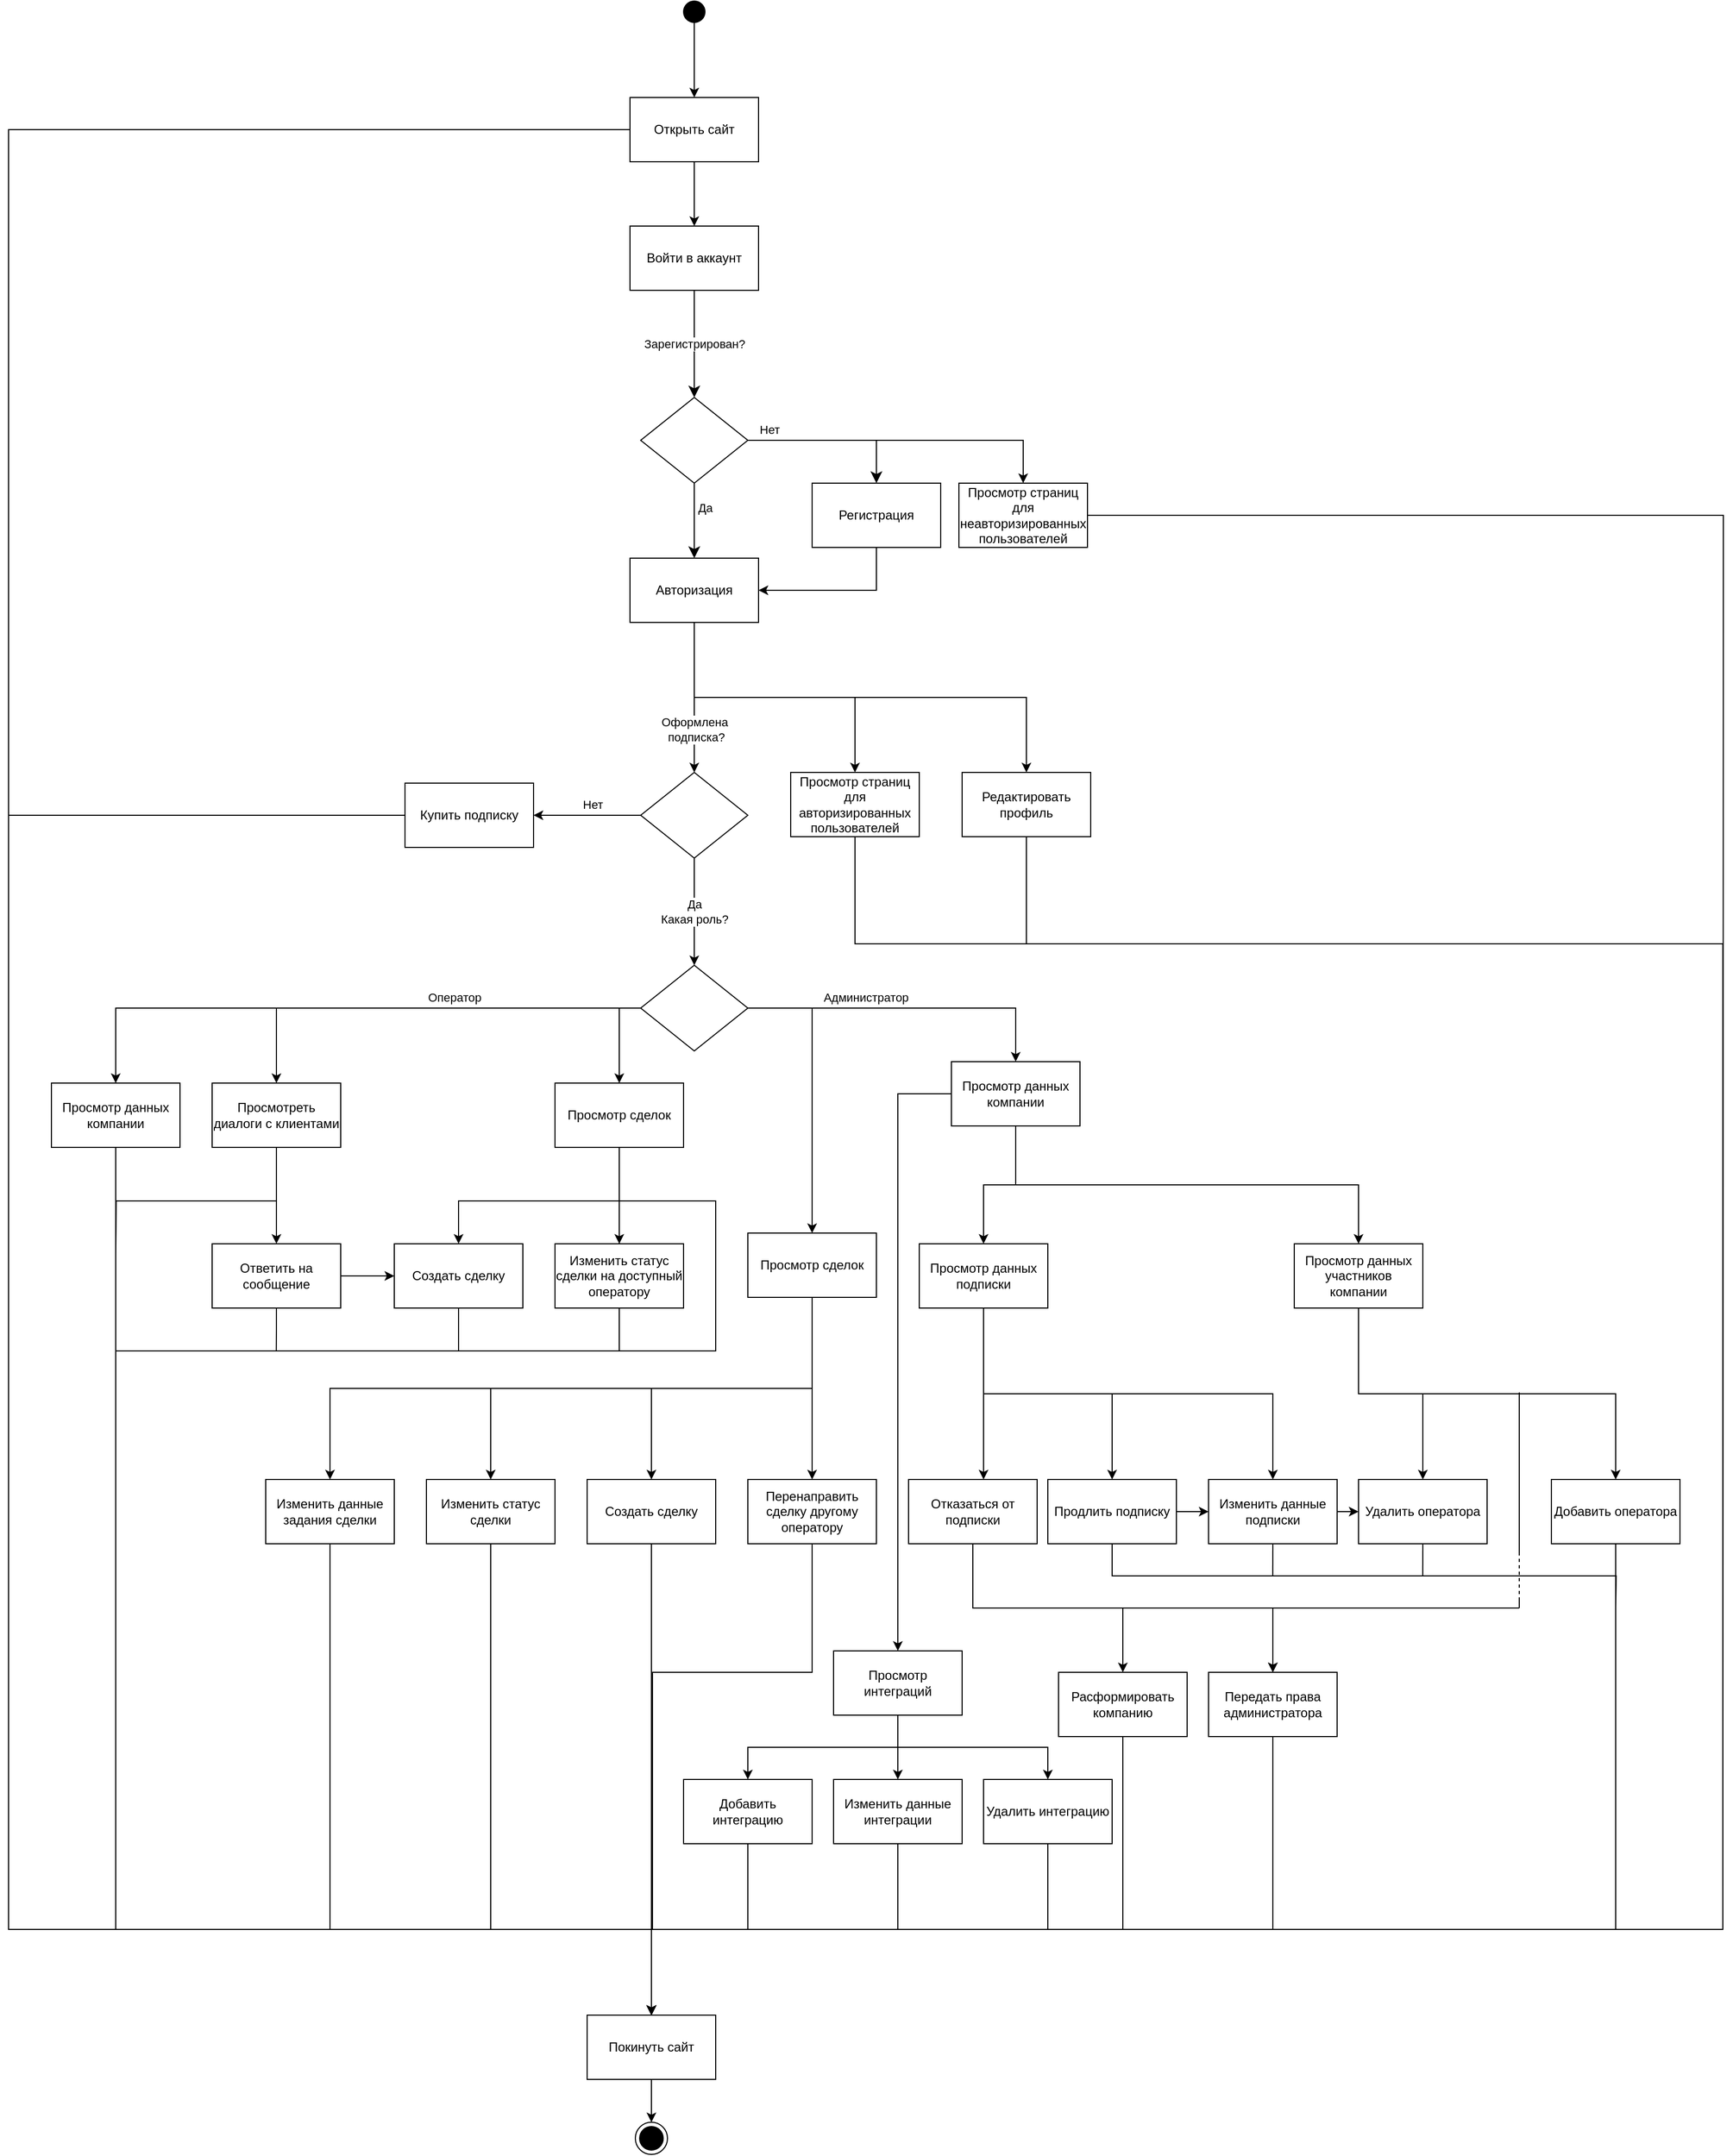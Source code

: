 <mxfile version="26.0.16">
  <diagram id="C5RBs43oDa-KdzZeNtuy" name="Page-1">
    <mxGraphModel dx="2049" dy="696" grid="1" gridSize="10" guides="1" tooltips="1" connect="1" arrows="1" fold="1" page="1" pageScale="1" pageWidth="827" pageHeight="1169" background="#ffffff" math="0" shadow="0">
      <root>
        <mxCell id="WIyWlLk6GJQsqaUBKTNV-0" />
        <mxCell id="WIyWlLk6GJQsqaUBKTNV-1" parent="WIyWlLk6GJQsqaUBKTNV-0" />
        <mxCell id="WIyWlLk6GJQsqaUBKTNV-2" value="" style="rounded=0;html=1;jettySize=auto;orthogonalLoop=1;fontSize=11;endArrow=classic;endFill=1;endSize=8;strokeWidth=1;shadow=0;labelBackgroundColor=none;edgeStyle=orthogonalEdgeStyle;" parent="WIyWlLk6GJQsqaUBKTNV-1" source="Niy4w-8LX7KaWbvNgzIB-4" target="WIyWlLk6GJQsqaUBKTNV-6" edge="1">
          <mxGeometry relative="1" as="geometry">
            <mxPoint x="290" y="320" as="sourcePoint" />
          </mxGeometry>
        </mxCell>
        <mxCell id="Niy4w-8LX7KaWbvNgzIB-6" value="Зарегистрирован?" style="edgeLabel;html=1;align=center;verticalAlign=middle;resizable=0;points=[];" parent="WIyWlLk6GJQsqaUBKTNV-2" vertex="1" connectable="0">
          <mxGeometry x="-0.28" y="3" relative="1" as="geometry">
            <mxPoint x="-3" y="14" as="offset" />
          </mxGeometry>
        </mxCell>
        <mxCell id="WIyWlLk6GJQsqaUBKTNV-4" value="Да" style="rounded=0;html=1;jettySize=auto;orthogonalLoop=1;fontSize=11;endArrow=classic;endFill=1;endSize=8;strokeWidth=1;shadow=0;labelBackgroundColor=none;edgeStyle=orthogonalEdgeStyle;" parent="WIyWlLk6GJQsqaUBKTNV-1" source="WIyWlLk6GJQsqaUBKTNV-6" target="Niy4w-8LX7KaWbvNgzIB-9" edge="1">
          <mxGeometry x="-0.337" y="10" relative="1" as="geometry">
            <mxPoint as="offset" />
            <mxPoint x="290" y="540" as="targetPoint" />
          </mxGeometry>
        </mxCell>
        <mxCell id="WIyWlLk6GJQsqaUBKTNV-5" value="Нет" style="edgeStyle=orthogonalEdgeStyle;rounded=0;html=1;jettySize=auto;orthogonalLoop=1;fontSize=11;endArrow=classic;endFill=1;endSize=8;strokeWidth=1;shadow=0;labelBackgroundColor=none;" parent="WIyWlLk6GJQsqaUBKTNV-1" source="WIyWlLk6GJQsqaUBKTNV-6" target="Niy4w-8LX7KaWbvNgzIB-8" edge="1">
          <mxGeometry x="-0.75" y="10" relative="1" as="geometry">
            <mxPoint as="offset" />
            <mxPoint x="420" y="410" as="targetPoint" />
            <Array as="points">
              <mxPoint x="460" y="410" />
            </Array>
          </mxGeometry>
        </mxCell>
        <mxCell id="fE3ZmgLz-F8zHtNALtTM-16" style="edgeStyle=orthogonalEdgeStyle;rounded=0;orthogonalLoop=1;jettySize=auto;html=1;exitX=1;exitY=0.5;exitDx=0;exitDy=0;entryX=0.5;entryY=0;entryDx=0;entryDy=0;" edge="1" parent="WIyWlLk6GJQsqaUBKTNV-1" source="WIyWlLk6GJQsqaUBKTNV-6" target="fE3ZmgLz-F8zHtNALtTM-15">
          <mxGeometry relative="1" as="geometry" />
        </mxCell>
        <mxCell id="WIyWlLk6GJQsqaUBKTNV-6" value="" style="rhombus;whiteSpace=wrap;html=1;shadow=0;fontFamily=Helvetica;fontSize=12;align=center;strokeWidth=1;spacing=6;spacingTop=-4;" parent="WIyWlLk6GJQsqaUBKTNV-1" vertex="1">
          <mxGeometry x="240" y="370" width="100" height="80" as="geometry" />
        </mxCell>
        <mxCell id="fE3ZmgLz-F8zHtNALtTM-135" style="edgeStyle=orthogonalEdgeStyle;rounded=0;orthogonalLoop=1;jettySize=auto;html=1;exitX=0;exitY=0.5;exitDx=0;exitDy=0;entryX=0.5;entryY=0;entryDx=0;entryDy=0;" edge="1" parent="WIyWlLk6GJQsqaUBKTNV-1" source="Niy4w-8LX7KaWbvNgzIB-1" target="fE3ZmgLz-F8zHtNALtTM-123">
          <mxGeometry relative="1" as="geometry">
            <Array as="points">
              <mxPoint x="-350" y="120" />
              <mxPoint x="-350" y="1800" />
              <mxPoint x="250" y="1800" />
            </Array>
          </mxGeometry>
        </mxCell>
        <mxCell id="Niy4w-8LX7KaWbvNgzIB-1" value="Открыть сайт" style="rounded=0;whiteSpace=wrap;html=1;" parent="WIyWlLk6GJQsqaUBKTNV-1" vertex="1">
          <mxGeometry x="230" y="90" width="120" height="60" as="geometry" />
        </mxCell>
        <mxCell id="Niy4w-8LX7KaWbvNgzIB-2" value="" style="ellipse;shape=doubleEllipse;whiteSpace=wrap;html=1;aspect=fixed;fillColor=#000000;" parent="WIyWlLk6GJQsqaUBKTNV-1" vertex="1">
          <mxGeometry x="280" width="20" height="20" as="geometry" />
        </mxCell>
        <mxCell id="Niy4w-8LX7KaWbvNgzIB-3" value="" style="endArrow=classic;html=1;rounded=0;" parent="WIyWlLk6GJQsqaUBKTNV-1" source="Niy4w-8LX7KaWbvNgzIB-2" target="Niy4w-8LX7KaWbvNgzIB-1" edge="1">
          <mxGeometry width="50" height="50" relative="1" as="geometry">
            <mxPoint x="620" y="260" as="sourcePoint" />
            <mxPoint x="670" y="210" as="targetPoint" />
          </mxGeometry>
        </mxCell>
        <mxCell id="Niy4w-8LX7KaWbvNgzIB-4" value="Войти в аккаунт" style="rounded=0;whiteSpace=wrap;html=1;" parent="WIyWlLk6GJQsqaUBKTNV-1" vertex="1">
          <mxGeometry x="230" y="210" width="120" height="60" as="geometry" />
        </mxCell>
        <mxCell id="Niy4w-8LX7KaWbvNgzIB-5" value="" style="endArrow=classic;html=1;rounded=0;" parent="WIyWlLk6GJQsqaUBKTNV-1" source="Niy4w-8LX7KaWbvNgzIB-1" target="Niy4w-8LX7KaWbvNgzIB-4" edge="1">
          <mxGeometry width="50" height="50" relative="1" as="geometry">
            <mxPoint x="410" y="160" as="sourcePoint" />
            <mxPoint x="410" y="230" as="targetPoint" />
          </mxGeometry>
        </mxCell>
        <mxCell id="fE3ZmgLz-F8zHtNALtTM-17" style="edgeStyle=orthogonalEdgeStyle;rounded=0;orthogonalLoop=1;jettySize=auto;html=1;exitX=0.5;exitY=1;exitDx=0;exitDy=0;entryX=1;entryY=0.5;entryDx=0;entryDy=0;" edge="1" parent="WIyWlLk6GJQsqaUBKTNV-1" source="Niy4w-8LX7KaWbvNgzIB-8" target="Niy4w-8LX7KaWbvNgzIB-9">
          <mxGeometry relative="1" as="geometry" />
        </mxCell>
        <mxCell id="Niy4w-8LX7KaWbvNgzIB-8" value="Регистрация" style="rounded=0;whiteSpace=wrap;html=1;" parent="WIyWlLk6GJQsqaUBKTNV-1" vertex="1">
          <mxGeometry x="400" y="450" width="120" height="60" as="geometry" />
        </mxCell>
        <mxCell id="fE3ZmgLz-F8zHtNALtTM-11" style="edgeStyle=orthogonalEdgeStyle;rounded=0;orthogonalLoop=1;jettySize=auto;html=1;exitX=0.5;exitY=1;exitDx=0;exitDy=0;entryX=0.5;entryY=0;entryDx=0;entryDy=0;" edge="1" parent="WIyWlLk6GJQsqaUBKTNV-1" source="Niy4w-8LX7KaWbvNgzIB-9" target="fE3ZmgLz-F8zHtNALtTM-10">
          <mxGeometry relative="1" as="geometry" />
        </mxCell>
        <mxCell id="fE3ZmgLz-F8zHtNALtTM-12" style="edgeStyle=orthogonalEdgeStyle;rounded=0;orthogonalLoop=1;jettySize=auto;html=1;exitX=0.5;exitY=1;exitDx=0;exitDy=0;entryX=0.5;entryY=0;entryDx=0;entryDy=0;" edge="1" parent="WIyWlLk6GJQsqaUBKTNV-1" source="Niy4w-8LX7KaWbvNgzIB-9" target="Niy4w-8LX7KaWbvNgzIB-13">
          <mxGeometry relative="1" as="geometry" />
        </mxCell>
        <mxCell id="Niy4w-8LX7KaWbvNgzIB-9" value="Авторизация" style="rounded=0;whiteSpace=wrap;html=1;" parent="WIyWlLk6GJQsqaUBKTNV-1" vertex="1">
          <mxGeometry x="230" y="520" width="120" height="60" as="geometry" />
        </mxCell>
        <mxCell id="fE3ZmgLz-F8zHtNALtTM-141" style="edgeStyle=orthogonalEdgeStyle;rounded=0;orthogonalLoop=1;jettySize=auto;html=1;exitX=0.5;exitY=1;exitDx=0;exitDy=0;" edge="1" parent="WIyWlLk6GJQsqaUBKTNV-1" source="Niy4w-8LX7KaWbvNgzIB-13">
          <mxGeometry relative="1" as="geometry">
            <mxPoint x="250" y="1926.123" as="targetPoint" />
            <Array as="points">
              <mxPoint x="600" y="880" />
              <mxPoint x="1250" y="880" />
              <mxPoint x="1250" y="1800" />
              <mxPoint x="250" y="1800" />
            </Array>
          </mxGeometry>
        </mxCell>
        <mxCell id="Niy4w-8LX7KaWbvNgzIB-13" value="Редактировать профиль" style="rounded=0;whiteSpace=wrap;html=1;" parent="WIyWlLk6GJQsqaUBKTNV-1" vertex="1">
          <mxGeometry x="540" y="720" width="120" height="60" as="geometry" />
        </mxCell>
        <mxCell id="fE3ZmgLz-F8zHtNALtTM-4" value="Нет" style="edgeStyle=orthogonalEdgeStyle;rounded=0;orthogonalLoop=1;jettySize=auto;html=1;exitX=0;exitY=0.5;exitDx=0;exitDy=0;entryX=1;entryY=0.5;entryDx=0;entryDy=0;" edge="1" parent="WIyWlLk6GJQsqaUBKTNV-1" source="Niy4w-8LX7KaWbvNgzIB-16" target="Niy4w-8LX7KaWbvNgzIB-22">
          <mxGeometry x="-0.091" y="-10" relative="1" as="geometry">
            <mxPoint as="offset" />
          </mxGeometry>
        </mxCell>
        <mxCell id="fE3ZmgLz-F8zHtNALtTM-8" value="Оформлена&lt;div&gt;&amp;nbsp;подписка?&lt;/div&gt;" style="edgeStyle=orthogonalEdgeStyle;rounded=0;orthogonalLoop=1;jettySize=auto;html=1;exitX=0.5;exitY=0;exitDx=0;exitDy=0;endArrow=none;startFill=1;startArrow=classic;" edge="1" parent="WIyWlLk6GJQsqaUBKTNV-1" source="Niy4w-8LX7KaWbvNgzIB-16">
          <mxGeometry x="0.006" relative="1" as="geometry">
            <mxPoint x="290" y="640" as="targetPoint" />
            <mxPoint as="offset" />
          </mxGeometry>
        </mxCell>
        <mxCell id="Niy4w-8LX7KaWbvNgzIB-16" value="" style="rhombus;whiteSpace=wrap;html=1;shadow=0;fontFamily=Helvetica;fontSize=12;align=center;strokeWidth=1;spacing=6;spacingTop=-4;" parent="WIyWlLk6GJQsqaUBKTNV-1" vertex="1">
          <mxGeometry x="240" y="720" width="100" height="80" as="geometry" />
        </mxCell>
        <mxCell id="fE3ZmgLz-F8zHtNALtTM-134" style="edgeStyle=orthogonalEdgeStyle;rounded=0;orthogonalLoop=1;jettySize=auto;html=1;exitX=0;exitY=0.5;exitDx=0;exitDy=0;entryX=0.5;entryY=0;entryDx=0;entryDy=0;" edge="1" parent="WIyWlLk6GJQsqaUBKTNV-1" source="Niy4w-8LX7KaWbvNgzIB-22" target="fE3ZmgLz-F8zHtNALtTM-123">
          <mxGeometry relative="1" as="geometry">
            <Array as="points">
              <mxPoint x="-350" y="760" />
              <mxPoint x="-350" y="1800" />
              <mxPoint x="250" y="1800" />
            </Array>
          </mxGeometry>
        </mxCell>
        <mxCell id="Niy4w-8LX7KaWbvNgzIB-22" value="Купить подписку" style="rounded=0;whiteSpace=wrap;html=1;" parent="WIyWlLk6GJQsqaUBKTNV-1" vertex="1">
          <mxGeometry x="20" y="730" width="120" height="60" as="geometry" />
        </mxCell>
        <mxCell id="fE3ZmgLz-F8zHtNALtTM-40" style="edgeStyle=orthogonalEdgeStyle;rounded=0;orthogonalLoop=1;jettySize=auto;html=1;exitX=0;exitY=0.5;exitDx=0;exitDy=0;" edge="1" parent="WIyWlLk6GJQsqaUBKTNV-1" source="Niy4w-8LX7KaWbvNgzIB-31" target="fE3ZmgLz-F8zHtNALtTM-39">
          <mxGeometry relative="1" as="geometry" />
        </mxCell>
        <mxCell id="fE3ZmgLz-F8zHtNALtTM-41" value="Оператор" style="edgeStyle=orthogonalEdgeStyle;rounded=0;orthogonalLoop=1;jettySize=auto;html=1;exitX=0;exitY=0.5;exitDx=0;exitDy=0;entryX=0.5;entryY=0;entryDx=0;entryDy=0;" edge="1" parent="WIyWlLk6GJQsqaUBKTNV-1" source="Niy4w-8LX7KaWbvNgzIB-31" target="fE3ZmgLz-F8zHtNALtTM-2">
          <mxGeometry x="-0.152" y="-10" relative="1" as="geometry">
            <mxPoint as="offset" />
          </mxGeometry>
        </mxCell>
        <mxCell id="fE3ZmgLz-F8zHtNALtTM-52" style="edgeStyle=orthogonalEdgeStyle;rounded=0;orthogonalLoop=1;jettySize=auto;html=1;entryX=0.5;entryY=0;entryDx=0;entryDy=0;" edge="1" parent="WIyWlLk6GJQsqaUBKTNV-1" source="Niy4w-8LX7KaWbvNgzIB-31" target="fE3ZmgLz-F8zHtNALtTM-51">
          <mxGeometry relative="1" as="geometry" />
        </mxCell>
        <mxCell id="fE3ZmgLz-F8zHtNALtTM-67" value="Администратор" style="edgeStyle=orthogonalEdgeStyle;rounded=0;orthogonalLoop=1;jettySize=auto;html=1;exitX=1;exitY=0.5;exitDx=0;exitDy=0;entryX=0.5;entryY=0;entryDx=0;entryDy=0;" edge="1" parent="WIyWlLk6GJQsqaUBKTNV-1" source="Niy4w-8LX7KaWbvNgzIB-31" target="fE3ZmgLz-F8zHtNALtTM-65">
          <mxGeometry x="-0.267" y="10" relative="1" as="geometry">
            <mxPoint as="offset" />
          </mxGeometry>
        </mxCell>
        <mxCell id="fE3ZmgLz-F8zHtNALtTM-110" style="edgeStyle=orthogonalEdgeStyle;rounded=0;orthogonalLoop=1;jettySize=auto;html=1;exitX=1;exitY=0.5;exitDx=0;exitDy=0;entryX=0.5;entryY=0;entryDx=0;entryDy=0;" edge="1" parent="WIyWlLk6GJQsqaUBKTNV-1" source="Niy4w-8LX7KaWbvNgzIB-31" target="fE3ZmgLz-F8zHtNALtTM-53">
          <mxGeometry relative="1" as="geometry" />
        </mxCell>
        <mxCell id="Niy4w-8LX7KaWbvNgzIB-31" value="" style="rhombus;whiteSpace=wrap;html=1;shadow=0;fontFamily=Helvetica;fontSize=12;align=center;strokeWidth=1;spacing=6;spacingTop=-4;" parent="WIyWlLk6GJQsqaUBKTNV-1" vertex="1">
          <mxGeometry x="240" y="900" width="100" height="80" as="geometry" />
        </mxCell>
        <mxCell id="Niy4w-8LX7KaWbvNgzIB-32" value="" style="endArrow=classic;html=1;rounded=0;" parent="WIyWlLk6GJQsqaUBKTNV-1" source="Niy4w-8LX7KaWbvNgzIB-16" target="Niy4w-8LX7KaWbvNgzIB-31" edge="1">
          <mxGeometry width="50" height="50" relative="1" as="geometry">
            <mxPoint x="420" y="710" as="sourcePoint" />
            <mxPoint x="470" y="660" as="targetPoint" />
          </mxGeometry>
        </mxCell>
        <mxCell id="Niy4w-8LX7KaWbvNgzIB-33" value="Да&lt;br&gt;Какая роль?" style="edgeLabel;html=1;align=center;verticalAlign=middle;resizable=0;points=[];" parent="Niy4w-8LX7KaWbvNgzIB-32" vertex="1" connectable="0">
          <mxGeometry x="-0.066" y="3" relative="1" as="geometry">
            <mxPoint x="-3" y="3" as="offset" />
          </mxGeometry>
        </mxCell>
        <mxCell id="fE3ZmgLz-F8zHtNALtTM-1" value="" style="ellipse;html=1;shape=endState;fillColor=#000000;strokeColor=#000000;" vertex="1" parent="WIyWlLk6GJQsqaUBKTNV-1">
          <mxGeometry x="235" y="1980" width="30" height="30" as="geometry" />
        </mxCell>
        <mxCell id="fE3ZmgLz-F8zHtNALtTM-18" style="edgeStyle=orthogonalEdgeStyle;rounded=0;orthogonalLoop=1;jettySize=auto;html=1;exitX=0.5;exitY=1;exitDx=0;exitDy=0;" edge="1" parent="WIyWlLk6GJQsqaUBKTNV-1" source="fE3ZmgLz-F8zHtNALtTM-2" target="fE3ZmgLz-F8zHtNALtTM-19">
          <mxGeometry relative="1" as="geometry">
            <mxPoint x="109.667" y="1130" as="targetPoint" />
          </mxGeometry>
        </mxCell>
        <mxCell id="fE3ZmgLz-F8zHtNALtTM-163" style="edgeStyle=orthogonalEdgeStyle;rounded=0;orthogonalLoop=1;jettySize=auto;html=1;exitX=0.5;exitY=1;exitDx=0;exitDy=0;endArrow=none;startFill=0;" edge="1" parent="WIyWlLk6GJQsqaUBKTNV-1" source="fE3ZmgLz-F8zHtNALtTM-2">
          <mxGeometry relative="1" as="geometry">
            <mxPoint x="-250" y="1170" as="targetPoint" />
          </mxGeometry>
        </mxCell>
        <mxCell id="fE3ZmgLz-F8zHtNALtTM-2" value="Просмотреть диалоги с клиентами" style="rounded=0;whiteSpace=wrap;html=1;" vertex="1" parent="WIyWlLk6GJQsqaUBKTNV-1">
          <mxGeometry x="-160" y="1010" width="120" height="60" as="geometry" />
        </mxCell>
        <mxCell id="fE3ZmgLz-F8zHtNALtTM-142" style="edgeStyle=orthogonalEdgeStyle;rounded=0;orthogonalLoop=1;jettySize=auto;html=1;exitX=0.5;exitY=1;exitDx=0;exitDy=0;" edge="1" parent="WIyWlLk6GJQsqaUBKTNV-1" source="fE3ZmgLz-F8zHtNALtTM-10">
          <mxGeometry relative="1" as="geometry">
            <mxPoint x="250" y="1932.653" as="targetPoint" />
            <Array as="points">
              <mxPoint x="440" y="880" />
              <mxPoint x="1250" y="880" />
              <mxPoint x="1250" y="1800" />
              <mxPoint x="250" y="1800" />
            </Array>
          </mxGeometry>
        </mxCell>
        <mxCell id="fE3ZmgLz-F8zHtNALtTM-10" value="Просмотр страниц для авторизированных пользователей" style="rounded=0;whiteSpace=wrap;html=1;" vertex="1" parent="WIyWlLk6GJQsqaUBKTNV-1">
          <mxGeometry x="380" y="720" width="120" height="60" as="geometry" />
        </mxCell>
        <mxCell id="fE3ZmgLz-F8zHtNALtTM-144" style="edgeStyle=orthogonalEdgeStyle;rounded=0;orthogonalLoop=1;jettySize=auto;html=1;exitX=1;exitY=0.5;exitDx=0;exitDy=0;endArrow=none;startFill=0;" edge="1" parent="WIyWlLk6GJQsqaUBKTNV-1" source="fE3ZmgLz-F8zHtNALtTM-15">
          <mxGeometry relative="1" as="geometry">
            <mxPoint x="1250" y="1800" as="targetPoint" />
          </mxGeometry>
        </mxCell>
        <mxCell id="fE3ZmgLz-F8zHtNALtTM-15" value="Просмотр страниц для неавторизированных пользователей" style="rounded=0;whiteSpace=wrap;html=1;" vertex="1" parent="WIyWlLk6GJQsqaUBKTNV-1">
          <mxGeometry x="537" y="450" width="120" height="60" as="geometry" />
        </mxCell>
        <mxCell id="fE3ZmgLz-F8zHtNALtTM-46" style="edgeStyle=orthogonalEdgeStyle;rounded=0;orthogonalLoop=1;jettySize=auto;html=1;exitX=1;exitY=0.5;exitDx=0;exitDy=0;entryX=0;entryY=0.5;entryDx=0;entryDy=0;" edge="1" parent="WIyWlLk6GJQsqaUBKTNV-1" source="fE3ZmgLz-F8zHtNALtTM-19" target="fE3ZmgLz-F8zHtNALtTM-44">
          <mxGeometry relative="1" as="geometry" />
        </mxCell>
        <mxCell id="fE3ZmgLz-F8zHtNALtTM-161" style="edgeStyle=orthogonalEdgeStyle;rounded=0;orthogonalLoop=1;jettySize=auto;html=1;exitX=0.5;exitY=1;exitDx=0;exitDy=0;endArrow=none;startFill=0;" edge="1" parent="WIyWlLk6GJQsqaUBKTNV-1" source="fE3ZmgLz-F8zHtNALtTM-19">
          <mxGeometry relative="1" as="geometry">
            <mxPoint x="-100.118" y="1260.0" as="targetPoint" />
          </mxGeometry>
        </mxCell>
        <mxCell id="fE3ZmgLz-F8zHtNALtTM-19" value="Ответить на сообщение" style="rounded=0;whiteSpace=wrap;html=1;" vertex="1" parent="WIyWlLk6GJQsqaUBKTNV-1">
          <mxGeometry x="-160" y="1160" width="120" height="60" as="geometry" />
        </mxCell>
        <mxCell id="fE3ZmgLz-F8zHtNALtTM-47" style="edgeStyle=orthogonalEdgeStyle;rounded=0;orthogonalLoop=1;jettySize=auto;html=1;exitX=0.5;exitY=1;exitDx=0;exitDy=0;entryX=0.5;entryY=0;entryDx=0;entryDy=0;" edge="1" parent="WIyWlLk6GJQsqaUBKTNV-1" source="fE3ZmgLz-F8zHtNALtTM-39" target="fE3ZmgLz-F8zHtNALtTM-44">
          <mxGeometry relative="1" as="geometry">
            <Array as="points">
              <mxPoint x="220" y="1120" />
              <mxPoint x="70" y="1120" />
            </Array>
          </mxGeometry>
        </mxCell>
        <mxCell id="fE3ZmgLz-F8zHtNALtTM-48" style="edgeStyle=orthogonalEdgeStyle;rounded=0;orthogonalLoop=1;jettySize=auto;html=1;exitX=0.5;exitY=1;exitDx=0;exitDy=0;entryX=0.5;entryY=0;entryDx=0;entryDy=0;" edge="1" parent="WIyWlLk6GJQsqaUBKTNV-1" source="fE3ZmgLz-F8zHtNALtTM-39" target="fE3ZmgLz-F8zHtNALtTM-45">
          <mxGeometry relative="1" as="geometry">
            <mxPoint x="300" y="1160" as="targetPoint" />
          </mxGeometry>
        </mxCell>
        <mxCell id="fE3ZmgLz-F8zHtNALtTM-137" style="edgeStyle=orthogonalEdgeStyle;rounded=0;orthogonalLoop=1;jettySize=auto;html=1;exitX=0.5;exitY=1;exitDx=0;exitDy=0;endArrow=none;startFill=0;" edge="1" parent="WIyWlLk6GJQsqaUBKTNV-1" source="fE3ZmgLz-F8zHtNALtTM-39">
          <mxGeometry relative="1" as="geometry">
            <mxPoint x="-250" y="1160" as="targetPoint" />
            <Array as="points">
              <mxPoint x="220" y="1260" />
              <mxPoint x="-250" y="1260" />
            </Array>
          </mxGeometry>
        </mxCell>
        <mxCell id="fE3ZmgLz-F8zHtNALtTM-162" style="edgeStyle=orthogonalEdgeStyle;rounded=0;orthogonalLoop=1;jettySize=auto;html=1;exitX=0.5;exitY=1;exitDx=0;exitDy=0;endArrow=none;startFill=0;" edge="1" parent="WIyWlLk6GJQsqaUBKTNV-1" source="fE3ZmgLz-F8zHtNALtTM-39">
          <mxGeometry relative="1" as="geometry">
            <mxPoint x="150" y="1260" as="targetPoint" />
            <Array as="points">
              <mxPoint x="220" y="1120" />
              <mxPoint x="310" y="1120" />
              <mxPoint x="310" y="1260" />
              <mxPoint x="150" y="1260" />
            </Array>
          </mxGeometry>
        </mxCell>
        <mxCell id="fE3ZmgLz-F8zHtNALtTM-39" value="Просмотр сделок" style="rounded=0;whiteSpace=wrap;html=1;" vertex="1" parent="WIyWlLk6GJQsqaUBKTNV-1">
          <mxGeometry x="160" y="1010" width="120" height="60" as="geometry" />
        </mxCell>
        <mxCell id="fE3ZmgLz-F8zHtNALtTM-160" style="edgeStyle=orthogonalEdgeStyle;rounded=0;orthogonalLoop=1;jettySize=auto;html=1;exitX=0.5;exitY=1;exitDx=0;exitDy=0;endArrow=none;startFill=0;" edge="1" parent="WIyWlLk6GJQsqaUBKTNV-1" source="fE3ZmgLz-F8zHtNALtTM-44">
          <mxGeometry relative="1" as="geometry">
            <mxPoint x="70" y="1260" as="targetPoint" />
          </mxGeometry>
        </mxCell>
        <mxCell id="fE3ZmgLz-F8zHtNALtTM-44" value="Создать сделку" style="rounded=0;whiteSpace=wrap;html=1;" vertex="1" parent="WIyWlLk6GJQsqaUBKTNV-1">
          <mxGeometry x="10" y="1160" width="120" height="60" as="geometry" />
        </mxCell>
        <mxCell id="fE3ZmgLz-F8zHtNALtTM-45" value="Изменить статус сделки на доступный оператору" style="rounded=0;whiteSpace=wrap;html=1;" vertex="1" parent="WIyWlLk6GJQsqaUBKTNV-1">
          <mxGeometry x="160" y="1160" width="120" height="60" as="geometry" />
        </mxCell>
        <mxCell id="fE3ZmgLz-F8zHtNALtTM-133" style="edgeStyle=orthogonalEdgeStyle;rounded=0;orthogonalLoop=1;jettySize=auto;html=1;exitX=0.5;exitY=1;exitDx=0;exitDy=0;" edge="1" parent="WIyWlLk6GJQsqaUBKTNV-1" source="fE3ZmgLz-F8zHtNALtTM-51" target="fE3ZmgLz-F8zHtNALtTM-123">
          <mxGeometry relative="1" as="geometry">
            <Array as="points">
              <mxPoint x="-250" y="1800" />
              <mxPoint x="250" y="1800" />
            </Array>
          </mxGeometry>
        </mxCell>
        <mxCell id="fE3ZmgLz-F8zHtNALtTM-51" value="Просмотр данных компании" style="rounded=0;whiteSpace=wrap;html=1;" vertex="1" parent="WIyWlLk6GJQsqaUBKTNV-1">
          <mxGeometry x="-310" y="1010" width="120" height="60" as="geometry" />
        </mxCell>
        <mxCell id="fE3ZmgLz-F8zHtNALtTM-59" style="edgeStyle=orthogonalEdgeStyle;rounded=0;orthogonalLoop=1;jettySize=auto;html=1;exitX=0.5;exitY=1;exitDx=0;exitDy=0;entryX=0.5;entryY=0;entryDx=0;entryDy=0;" edge="1" parent="WIyWlLk6GJQsqaUBKTNV-1" source="fE3ZmgLz-F8zHtNALtTM-53" target="fE3ZmgLz-F8zHtNALtTM-55">
          <mxGeometry relative="1" as="geometry" />
        </mxCell>
        <mxCell id="fE3ZmgLz-F8zHtNALtTM-66" style="edgeStyle=orthogonalEdgeStyle;rounded=0;orthogonalLoop=1;jettySize=auto;html=1;exitX=0.5;exitY=1;exitDx=0;exitDy=0;" edge="1" parent="WIyWlLk6GJQsqaUBKTNV-1" source="fE3ZmgLz-F8zHtNALtTM-53" target="fE3ZmgLz-F8zHtNALtTM-56">
          <mxGeometry relative="1" as="geometry" />
        </mxCell>
        <mxCell id="fE3ZmgLz-F8zHtNALtTM-86" style="edgeStyle=orthogonalEdgeStyle;rounded=0;orthogonalLoop=1;jettySize=auto;html=1;exitX=0.5;exitY=1;exitDx=0;exitDy=0;" edge="1" parent="WIyWlLk6GJQsqaUBKTNV-1" source="fE3ZmgLz-F8zHtNALtTM-53" target="fE3ZmgLz-F8zHtNALtTM-61">
          <mxGeometry relative="1" as="geometry" />
        </mxCell>
        <mxCell id="fE3ZmgLz-F8zHtNALtTM-92" style="edgeStyle=orthogonalEdgeStyle;rounded=0;orthogonalLoop=1;jettySize=auto;html=1;exitX=0.5;exitY=1;exitDx=0;exitDy=0;" edge="1" parent="WIyWlLk6GJQsqaUBKTNV-1" source="fE3ZmgLz-F8zHtNALtTM-53" target="fE3ZmgLz-F8zHtNALtTM-91">
          <mxGeometry relative="1" as="geometry" />
        </mxCell>
        <mxCell id="fE3ZmgLz-F8zHtNALtTM-53" value="Просмотр сделок" style="rounded=0;whiteSpace=wrap;html=1;" vertex="1" parent="WIyWlLk6GJQsqaUBKTNV-1">
          <mxGeometry x="340" y="1150" width="120" height="60" as="geometry" />
        </mxCell>
        <mxCell id="fE3ZmgLz-F8zHtNALtTM-130" style="edgeStyle=orthogonalEdgeStyle;rounded=0;orthogonalLoop=1;jettySize=auto;html=1;exitX=0.5;exitY=1;exitDx=0;exitDy=0;entryX=0.5;entryY=0;entryDx=0;entryDy=0;" edge="1" parent="WIyWlLk6GJQsqaUBKTNV-1" source="fE3ZmgLz-F8zHtNALtTM-55" target="fE3ZmgLz-F8zHtNALtTM-123">
          <mxGeometry relative="1" as="geometry" />
        </mxCell>
        <mxCell id="fE3ZmgLz-F8zHtNALtTM-55" value="Создать сделку" style="rounded=0;whiteSpace=wrap;html=1;" vertex="1" parent="WIyWlLk6GJQsqaUBKTNV-1">
          <mxGeometry x="190" y="1380" width="120" height="60" as="geometry" />
        </mxCell>
        <mxCell id="fE3ZmgLz-F8zHtNALtTM-164" style="edgeStyle=orthogonalEdgeStyle;rounded=0;orthogonalLoop=1;jettySize=auto;html=1;exitX=0.5;exitY=1;exitDx=0;exitDy=0;endArrow=none;startFill=0;" edge="1" parent="WIyWlLk6GJQsqaUBKTNV-1" source="fE3ZmgLz-F8zHtNALtTM-56">
          <mxGeometry relative="1" as="geometry">
            <mxPoint x="250" y="1800" as="targetPoint" />
            <Array as="points">
              <mxPoint x="400" y="1560" />
              <mxPoint x="251" y="1560" />
              <mxPoint x="251" y="1800" />
            </Array>
          </mxGeometry>
        </mxCell>
        <mxCell id="fE3ZmgLz-F8zHtNALtTM-56" value="Перенаправить сделку другому оператору" style="rounded=0;whiteSpace=wrap;html=1;" vertex="1" parent="WIyWlLk6GJQsqaUBKTNV-1">
          <mxGeometry x="340" y="1380" width="120" height="60" as="geometry" />
        </mxCell>
        <mxCell id="fE3ZmgLz-F8zHtNALtTM-131" style="edgeStyle=orthogonalEdgeStyle;rounded=0;orthogonalLoop=1;jettySize=auto;html=1;exitX=0.5;exitY=1;exitDx=0;exitDy=0;entryX=0.5;entryY=0;entryDx=0;entryDy=0;" edge="1" parent="WIyWlLk6GJQsqaUBKTNV-1" source="fE3ZmgLz-F8zHtNALtTM-61" target="fE3ZmgLz-F8zHtNALtTM-123">
          <mxGeometry relative="1" as="geometry">
            <Array as="points">
              <mxPoint x="100" y="1800" />
              <mxPoint x="250" y="1800" />
            </Array>
          </mxGeometry>
        </mxCell>
        <mxCell id="fE3ZmgLz-F8zHtNALtTM-61" value="Изменить статус сделки" style="rounded=0;whiteSpace=wrap;html=1;" vertex="1" parent="WIyWlLk6GJQsqaUBKTNV-1">
          <mxGeometry x="40" y="1380" width="120" height="60" as="geometry" />
        </mxCell>
        <mxCell id="fE3ZmgLz-F8zHtNALtTM-72" style="edgeStyle=orthogonalEdgeStyle;rounded=0;orthogonalLoop=1;jettySize=auto;html=1;exitX=0.5;exitY=1;exitDx=0;exitDy=0;entryX=0.5;entryY=0;entryDx=0;entryDy=0;" edge="1" parent="WIyWlLk6GJQsqaUBKTNV-1" source="fE3ZmgLz-F8zHtNALtTM-65" target="fE3ZmgLz-F8zHtNALtTM-71">
          <mxGeometry relative="1" as="geometry" />
        </mxCell>
        <mxCell id="fE3ZmgLz-F8zHtNALtTM-75" style="edgeStyle=orthogonalEdgeStyle;rounded=0;orthogonalLoop=1;jettySize=auto;html=1;exitX=0.5;exitY=1;exitDx=0;exitDy=0;entryX=0.5;entryY=0;entryDx=0;entryDy=0;" edge="1" parent="WIyWlLk6GJQsqaUBKTNV-1" source="fE3ZmgLz-F8zHtNALtTM-65" target="fE3ZmgLz-F8zHtNALtTM-74">
          <mxGeometry relative="1" as="geometry" />
        </mxCell>
        <mxCell id="fE3ZmgLz-F8zHtNALtTM-115" style="edgeStyle=orthogonalEdgeStyle;rounded=0;orthogonalLoop=1;jettySize=auto;html=1;exitX=0;exitY=0.5;exitDx=0;exitDy=0;entryX=0.5;entryY=0;entryDx=0;entryDy=0;" edge="1" parent="WIyWlLk6GJQsqaUBKTNV-1" source="fE3ZmgLz-F8zHtNALtTM-65" target="fE3ZmgLz-F8zHtNALtTM-116">
          <mxGeometry relative="1" as="geometry">
            <mxPoint x="480" y="1530" as="targetPoint" />
          </mxGeometry>
        </mxCell>
        <mxCell id="fE3ZmgLz-F8zHtNALtTM-65" value="Просмотр данных компании" style="rounded=0;whiteSpace=wrap;html=1;" vertex="1" parent="WIyWlLk6GJQsqaUBKTNV-1">
          <mxGeometry x="530" y="990" width="120" height="60" as="geometry" />
        </mxCell>
        <mxCell id="fE3ZmgLz-F8zHtNALtTM-81" style="edgeStyle=orthogonalEdgeStyle;rounded=0;orthogonalLoop=1;jettySize=auto;html=1;exitX=0.5;exitY=1;exitDx=0;exitDy=0;entryX=0.5;entryY=0;entryDx=0;entryDy=0;" edge="1" parent="WIyWlLk6GJQsqaUBKTNV-1" source="fE3ZmgLz-F8zHtNALtTM-71" target="fE3ZmgLz-F8zHtNALtTM-78">
          <mxGeometry relative="1" as="geometry" />
        </mxCell>
        <mxCell id="fE3ZmgLz-F8zHtNALtTM-82" style="edgeStyle=orthogonalEdgeStyle;rounded=0;orthogonalLoop=1;jettySize=auto;html=1;exitX=0.5;exitY=1;exitDx=0;exitDy=0;entryX=0.5;entryY=0;entryDx=0;entryDy=0;" edge="1" parent="WIyWlLk6GJQsqaUBKTNV-1" source="fE3ZmgLz-F8zHtNALtTM-71" target="fE3ZmgLz-F8zHtNALtTM-79">
          <mxGeometry relative="1" as="geometry" />
        </mxCell>
        <mxCell id="fE3ZmgLz-F8zHtNALtTM-97" style="edgeStyle=orthogonalEdgeStyle;rounded=0;orthogonalLoop=1;jettySize=auto;html=1;exitX=0.5;exitY=1;exitDx=0;exitDy=0;" edge="1" parent="WIyWlLk6GJQsqaUBKTNV-1" source="fE3ZmgLz-F8zHtNALtTM-71" target="fE3ZmgLz-F8zHtNALtTM-96">
          <mxGeometry relative="1" as="geometry">
            <Array as="points">
              <mxPoint x="560" y="1330" />
              <mxPoint x="560" y="1330" />
            </Array>
          </mxGeometry>
        </mxCell>
        <mxCell id="fE3ZmgLz-F8zHtNALtTM-71" value="Просмотр данных подписки" style="rounded=0;whiteSpace=wrap;html=1;" vertex="1" parent="WIyWlLk6GJQsqaUBKTNV-1">
          <mxGeometry x="500" y="1160" width="120" height="60" as="geometry" />
        </mxCell>
        <mxCell id="fE3ZmgLz-F8zHtNALtTM-87" style="edgeStyle=orthogonalEdgeStyle;rounded=0;orthogonalLoop=1;jettySize=auto;html=1;exitX=0.5;exitY=1;exitDx=0;exitDy=0;entryX=0.5;entryY=0;entryDx=0;entryDy=0;" edge="1" parent="WIyWlLk6GJQsqaUBKTNV-1" source="fE3ZmgLz-F8zHtNALtTM-74" target="fE3ZmgLz-F8zHtNALtTM-83">
          <mxGeometry relative="1" as="geometry" />
        </mxCell>
        <mxCell id="fE3ZmgLz-F8zHtNALtTM-89" style="edgeStyle=orthogonalEdgeStyle;rounded=0;orthogonalLoop=1;jettySize=auto;html=1;exitX=0.5;exitY=1;exitDx=0;exitDy=0;" edge="1" parent="WIyWlLk6GJQsqaUBKTNV-1" source="fE3ZmgLz-F8zHtNALtTM-74" target="fE3ZmgLz-F8zHtNALtTM-88">
          <mxGeometry relative="1" as="geometry" />
        </mxCell>
        <mxCell id="fE3ZmgLz-F8zHtNALtTM-151" style="edgeStyle=orthogonalEdgeStyle;rounded=0;orthogonalLoop=1;jettySize=auto;html=1;exitX=0.5;exitY=1;exitDx=0;exitDy=0;entryX=0.5;entryY=0;entryDx=0;entryDy=0;dashed=1;" edge="1" parent="WIyWlLk6GJQsqaUBKTNV-1" source="fE3ZmgLz-F8zHtNALtTM-74" target="fE3ZmgLz-F8zHtNALtTM-102">
          <mxGeometry relative="1" as="geometry">
            <Array as="points">
              <mxPoint x="910" y="1300" />
              <mxPoint x="1060" y="1300" />
              <mxPoint x="1060" y="1500" />
              <mxPoint x="830" y="1500" />
            </Array>
          </mxGeometry>
        </mxCell>
        <mxCell id="fE3ZmgLz-F8zHtNALtTM-74" value="Просмотр данных участников компании" style="rounded=0;whiteSpace=wrap;html=1;" vertex="1" parent="WIyWlLk6GJQsqaUBKTNV-1">
          <mxGeometry x="850" y="1160" width="120" height="60" as="geometry" />
        </mxCell>
        <mxCell id="fE3ZmgLz-F8zHtNALtTM-80" style="edgeStyle=orthogonalEdgeStyle;rounded=0;orthogonalLoop=1;jettySize=auto;html=1;exitX=1;exitY=0.5;exitDx=0;exitDy=0;entryX=0;entryY=0.5;entryDx=0;entryDy=0;" edge="1" parent="WIyWlLk6GJQsqaUBKTNV-1" source="fE3ZmgLz-F8zHtNALtTM-78" target="fE3ZmgLz-F8zHtNALtTM-79">
          <mxGeometry relative="1" as="geometry" />
        </mxCell>
        <mxCell id="fE3ZmgLz-F8zHtNALtTM-146" value="&amp;nbsp; &amp;nbsp; &amp;nbsp; &amp;nbsp; &amp;nbsp; &amp;nbsp; &amp;nbsp;&amp;nbsp;" style="edgeStyle=orthogonalEdgeStyle;rounded=0;orthogonalLoop=1;jettySize=auto;html=1;exitX=0.5;exitY=1;exitDx=0;exitDy=0;endArrow=none;startFill=0;" edge="1" parent="WIyWlLk6GJQsqaUBKTNV-1" source="fE3ZmgLz-F8zHtNALtTM-78">
          <mxGeometry x="0.433" y="-70" relative="1" as="geometry">
            <mxPoint x="1150" y="1500" as="targetPoint" />
            <mxPoint as="offset" />
          </mxGeometry>
        </mxCell>
        <mxCell id="fE3ZmgLz-F8zHtNALtTM-78" value="Продлить подписку" style="rounded=0;whiteSpace=wrap;html=1;" vertex="1" parent="WIyWlLk6GJQsqaUBKTNV-1">
          <mxGeometry x="620" y="1380" width="120" height="60" as="geometry" />
        </mxCell>
        <mxCell id="fE3ZmgLz-F8zHtNALtTM-84" style="edgeStyle=orthogonalEdgeStyle;rounded=0;orthogonalLoop=1;jettySize=auto;html=1;exitX=1;exitY=0.5;exitDx=0;exitDy=0;entryX=0;entryY=0.5;entryDx=0;entryDy=0;" edge="1" parent="WIyWlLk6GJQsqaUBKTNV-1" source="fE3ZmgLz-F8zHtNALtTM-79" target="fE3ZmgLz-F8zHtNALtTM-83">
          <mxGeometry relative="1" as="geometry" />
        </mxCell>
        <mxCell id="fE3ZmgLz-F8zHtNALtTM-147" style="edgeStyle=orthogonalEdgeStyle;rounded=0;orthogonalLoop=1;jettySize=auto;html=1;exitX=0.5;exitY=1;exitDx=0;exitDy=0;endArrow=none;startFill=0;" edge="1" parent="WIyWlLk6GJQsqaUBKTNV-1" source="fE3ZmgLz-F8zHtNALtTM-79">
          <mxGeometry relative="1" as="geometry">
            <mxPoint x="829.931" y="1470" as="targetPoint" />
          </mxGeometry>
        </mxCell>
        <mxCell id="fE3ZmgLz-F8zHtNALtTM-79" value="Изменить данные подписки" style="rounded=0;whiteSpace=wrap;html=1;" vertex="1" parent="WIyWlLk6GJQsqaUBKTNV-1">
          <mxGeometry x="770" y="1380" width="120" height="60" as="geometry" />
        </mxCell>
        <mxCell id="fE3ZmgLz-F8zHtNALtTM-148" style="edgeStyle=orthogonalEdgeStyle;rounded=0;orthogonalLoop=1;jettySize=auto;html=1;exitX=0.5;exitY=1;exitDx=0;exitDy=0;endArrow=none;startFill=0;" edge="1" parent="WIyWlLk6GJQsqaUBKTNV-1" source="fE3ZmgLz-F8zHtNALtTM-83">
          <mxGeometry relative="1" as="geometry">
            <mxPoint x="969.931" y="1470" as="targetPoint" />
          </mxGeometry>
        </mxCell>
        <mxCell id="fE3ZmgLz-F8zHtNALtTM-83" value="Удалить оператора" style="rounded=0;whiteSpace=wrap;html=1;" vertex="1" parent="WIyWlLk6GJQsqaUBKTNV-1">
          <mxGeometry x="910" y="1380" width="120" height="60" as="geometry" />
        </mxCell>
        <mxCell id="fE3ZmgLz-F8zHtNALtTM-139" style="edgeStyle=orthogonalEdgeStyle;rounded=0;orthogonalLoop=1;jettySize=auto;html=1;exitX=0.5;exitY=1;exitDx=0;exitDy=0;entryX=0.5;entryY=0;entryDx=0;entryDy=0;" edge="1" parent="WIyWlLk6GJQsqaUBKTNV-1" source="fE3ZmgLz-F8zHtNALtTM-88" target="fE3ZmgLz-F8zHtNALtTM-123">
          <mxGeometry relative="1" as="geometry">
            <Array as="points">
              <mxPoint x="1150" y="1800" />
              <mxPoint x="250" y="1800" />
            </Array>
          </mxGeometry>
        </mxCell>
        <mxCell id="fE3ZmgLz-F8zHtNALtTM-88" value="Добавить оператора" style="rounded=0;whiteSpace=wrap;html=1;" vertex="1" parent="WIyWlLk6GJQsqaUBKTNV-1">
          <mxGeometry x="1090" y="1380" width="120" height="60" as="geometry" />
        </mxCell>
        <mxCell id="fE3ZmgLz-F8zHtNALtTM-132" style="edgeStyle=orthogonalEdgeStyle;rounded=0;orthogonalLoop=1;jettySize=auto;html=1;exitX=0.5;exitY=1;exitDx=0;exitDy=0;entryX=0.5;entryY=0;entryDx=0;entryDy=0;" edge="1" parent="WIyWlLk6GJQsqaUBKTNV-1" source="fE3ZmgLz-F8zHtNALtTM-91" target="fE3ZmgLz-F8zHtNALtTM-123">
          <mxGeometry relative="1" as="geometry">
            <Array as="points">
              <mxPoint x="-50" y="1800" />
              <mxPoint x="250" y="1800" />
            </Array>
          </mxGeometry>
        </mxCell>
        <mxCell id="fE3ZmgLz-F8zHtNALtTM-91" value="Изменить данные задания сделки" style="rounded=0;whiteSpace=wrap;html=1;" vertex="1" parent="WIyWlLk6GJQsqaUBKTNV-1">
          <mxGeometry x="-110" y="1380" width="120" height="60" as="geometry" />
        </mxCell>
        <mxCell id="fE3ZmgLz-F8zHtNALtTM-129" style="edgeStyle=orthogonalEdgeStyle;rounded=0;orthogonalLoop=1;jettySize=auto;html=1;exitX=0.5;exitY=1;exitDx=0;exitDy=0;" edge="1" parent="WIyWlLk6GJQsqaUBKTNV-1" source="fE3ZmgLz-F8zHtNALtTM-94" target="fE3ZmgLz-F8zHtNALtTM-123">
          <mxGeometry relative="1" as="geometry">
            <Array as="points">
              <mxPoint x="690" y="1800" />
              <mxPoint x="250" y="1800" />
            </Array>
          </mxGeometry>
        </mxCell>
        <mxCell id="fE3ZmgLz-F8zHtNALtTM-94" value="Расформировать компанию" style="rounded=0;whiteSpace=wrap;html=1;" vertex="1" parent="WIyWlLk6GJQsqaUBKTNV-1">
          <mxGeometry x="630" y="1560" width="120" height="60" as="geometry" />
        </mxCell>
        <mxCell id="fE3ZmgLz-F8zHtNALtTM-105" style="edgeStyle=orthogonalEdgeStyle;rounded=0;orthogonalLoop=1;jettySize=auto;html=1;exitX=0.5;exitY=1;exitDx=0;exitDy=0;entryX=0.5;entryY=0;entryDx=0;entryDy=0;" edge="1" parent="WIyWlLk6GJQsqaUBKTNV-1" source="fE3ZmgLz-F8zHtNALtTM-96" target="fE3ZmgLz-F8zHtNALtTM-94">
          <mxGeometry relative="1" as="geometry" />
        </mxCell>
        <mxCell id="fE3ZmgLz-F8zHtNALtTM-106" style="edgeStyle=orthogonalEdgeStyle;rounded=0;orthogonalLoop=1;jettySize=auto;html=1;exitX=0.5;exitY=1;exitDx=0;exitDy=0;entryX=0.5;entryY=0;entryDx=0;entryDy=0;" edge="1" parent="WIyWlLk6GJQsqaUBKTNV-1" source="fE3ZmgLz-F8zHtNALtTM-96" target="fE3ZmgLz-F8zHtNALtTM-102">
          <mxGeometry relative="1" as="geometry">
            <Array as="points">
              <mxPoint x="550" y="1500" />
              <mxPoint x="830" y="1500" />
            </Array>
          </mxGeometry>
        </mxCell>
        <mxCell id="fE3ZmgLz-F8zHtNALtTM-96" value="Отказаться от подписки" style="rounded=0;whiteSpace=wrap;html=1;" vertex="1" parent="WIyWlLk6GJQsqaUBKTNV-1">
          <mxGeometry x="490" y="1380" width="120" height="60" as="geometry" />
        </mxCell>
        <mxCell id="fE3ZmgLz-F8zHtNALtTM-128" style="edgeStyle=orthogonalEdgeStyle;rounded=0;orthogonalLoop=1;jettySize=auto;html=1;exitX=0.5;exitY=1;exitDx=0;exitDy=0;entryX=0.5;entryY=0;entryDx=0;entryDy=0;" edge="1" parent="WIyWlLk6GJQsqaUBKTNV-1" source="fE3ZmgLz-F8zHtNALtTM-102" target="fE3ZmgLz-F8zHtNALtTM-123">
          <mxGeometry relative="1" as="geometry">
            <Array as="points">
              <mxPoint x="830" y="1800" />
              <mxPoint x="250" y="1800" />
            </Array>
          </mxGeometry>
        </mxCell>
        <mxCell id="fE3ZmgLz-F8zHtNALtTM-102" value="Передать права администратора" style="rounded=0;whiteSpace=wrap;html=1;" vertex="1" parent="WIyWlLk6GJQsqaUBKTNV-1">
          <mxGeometry x="770" y="1560" width="120" height="60" as="geometry" />
        </mxCell>
        <mxCell id="fE3ZmgLz-F8zHtNALtTM-120" style="edgeStyle=orthogonalEdgeStyle;rounded=0;orthogonalLoop=1;jettySize=auto;html=1;exitX=0.5;exitY=1;exitDx=0;exitDy=0;entryX=0.5;entryY=0;entryDx=0;entryDy=0;" edge="1" parent="WIyWlLk6GJQsqaUBKTNV-1" source="fE3ZmgLz-F8zHtNALtTM-116" target="fE3ZmgLz-F8zHtNALtTM-118">
          <mxGeometry relative="1" as="geometry" />
        </mxCell>
        <mxCell id="fE3ZmgLz-F8zHtNALtTM-121" style="edgeStyle=orthogonalEdgeStyle;rounded=0;orthogonalLoop=1;jettySize=auto;html=1;exitX=0.5;exitY=1;exitDx=0;exitDy=0;entryX=0.5;entryY=0;entryDx=0;entryDy=0;" edge="1" parent="WIyWlLk6GJQsqaUBKTNV-1" source="fE3ZmgLz-F8zHtNALtTM-116" target="fE3ZmgLz-F8zHtNALtTM-117">
          <mxGeometry relative="1" as="geometry" />
        </mxCell>
        <mxCell id="fE3ZmgLz-F8zHtNALtTM-122" style="edgeStyle=orthogonalEdgeStyle;rounded=0;orthogonalLoop=1;jettySize=auto;html=1;exitX=0.5;exitY=1;exitDx=0;exitDy=0;entryX=0.5;entryY=0;entryDx=0;entryDy=0;" edge="1" parent="WIyWlLk6GJQsqaUBKTNV-1" source="fE3ZmgLz-F8zHtNALtTM-116" target="fE3ZmgLz-F8zHtNALtTM-119">
          <mxGeometry relative="1" as="geometry" />
        </mxCell>
        <mxCell id="fE3ZmgLz-F8zHtNALtTM-116" value="Просмотр интеграций" style="rounded=0;whiteSpace=wrap;html=1;" vertex="1" parent="WIyWlLk6GJQsqaUBKTNV-1">
          <mxGeometry x="420" y="1540" width="120" height="60" as="geometry" />
        </mxCell>
        <mxCell id="fE3ZmgLz-F8zHtNALtTM-124" style="edgeStyle=orthogonalEdgeStyle;rounded=0;orthogonalLoop=1;jettySize=auto;html=1;exitX=0.5;exitY=1;exitDx=0;exitDy=0;entryX=0.5;entryY=0;entryDx=0;entryDy=0;" edge="1" parent="WIyWlLk6GJQsqaUBKTNV-1" source="fE3ZmgLz-F8zHtNALtTM-117" target="fE3ZmgLz-F8zHtNALtTM-123">
          <mxGeometry relative="1" as="geometry" />
        </mxCell>
        <mxCell id="fE3ZmgLz-F8zHtNALtTM-117" value="Добавить интеграцию&lt;span style=&quot;color: rgba(0, 0, 0, 0); font-family: monospace; font-size: 0px; text-align: start; text-wrap-mode: nowrap;&quot;&gt;%3CmxGraphModel%3E%3Croot%3E%3CmxCell%20id%3D%220%22%2F%3E%3CmxCell%20id%3D%221%22%20parent%3D%220%22%2F%3E%3CmxCell%20id%3D%222%22%20value%3D%22%D0%9F%D1%80%D0%BE%D1%81%D0%BC%D0%BE%D1%82%D1%80%20%D0%B8%D0%BD%D1%82%D0%B5%D0%B3%D1%80%D0%B0%D1%86%D0%B8%D0%B9%22%20style%3D%22rounded%3D0%3BwhiteSpace%3Dwrap%3Bhtml%3D1%3B%22%20vertex%3D%221%22%20parent%3D%221%22%3E%3CmxGeometry%20x%3D%22420%22%20y%3D%221540%22%20width%3D%22120%22%20height%3D%2260%22%20as%3D%22geometry%22%2F%3E%3C%2FmxCell%3E%3C%2Froot%3E%3C%2FmxGraphModel%3E&lt;/span&gt;" style="rounded=0;whiteSpace=wrap;html=1;" vertex="1" parent="WIyWlLk6GJQsqaUBKTNV-1">
          <mxGeometry x="280" y="1660" width="120" height="60" as="geometry" />
        </mxCell>
        <mxCell id="fE3ZmgLz-F8zHtNALtTM-126" style="edgeStyle=orthogonalEdgeStyle;rounded=0;orthogonalLoop=1;jettySize=auto;html=1;exitX=0.5;exitY=1;exitDx=0;exitDy=0;" edge="1" parent="WIyWlLk6GJQsqaUBKTNV-1" source="fE3ZmgLz-F8zHtNALtTM-118" target="fE3ZmgLz-F8zHtNALtTM-123">
          <mxGeometry relative="1" as="geometry" />
        </mxCell>
        <mxCell id="fE3ZmgLz-F8zHtNALtTM-118" value="Изменить данные интеграции" style="rounded=0;whiteSpace=wrap;html=1;" vertex="1" parent="WIyWlLk6GJQsqaUBKTNV-1">
          <mxGeometry x="420" y="1660" width="120" height="60" as="geometry" />
        </mxCell>
        <mxCell id="fE3ZmgLz-F8zHtNALtTM-127" style="edgeStyle=orthogonalEdgeStyle;rounded=0;orthogonalLoop=1;jettySize=auto;html=1;exitX=0.5;exitY=1;exitDx=0;exitDy=0;entryX=0.5;entryY=0;entryDx=0;entryDy=0;" edge="1" parent="WIyWlLk6GJQsqaUBKTNV-1" source="fE3ZmgLz-F8zHtNALtTM-119" target="fE3ZmgLz-F8zHtNALtTM-123">
          <mxGeometry relative="1" as="geometry" />
        </mxCell>
        <mxCell id="fE3ZmgLz-F8zHtNALtTM-119" value="Удалить интеграцию" style="rounded=0;whiteSpace=wrap;html=1;" vertex="1" parent="WIyWlLk6GJQsqaUBKTNV-1">
          <mxGeometry x="560" y="1660" width="120" height="60" as="geometry" />
        </mxCell>
        <mxCell id="fE3ZmgLz-F8zHtNALtTM-155" style="edgeStyle=orthogonalEdgeStyle;rounded=0;orthogonalLoop=1;jettySize=auto;html=1;exitX=0.5;exitY=1;exitDx=0;exitDy=0;entryX=0.5;entryY=0;entryDx=0;entryDy=0;" edge="1" parent="WIyWlLk6GJQsqaUBKTNV-1" source="fE3ZmgLz-F8zHtNALtTM-123" target="fE3ZmgLz-F8zHtNALtTM-1">
          <mxGeometry relative="1" as="geometry" />
        </mxCell>
        <mxCell id="fE3ZmgLz-F8zHtNALtTM-123" value="Покинуть сайт" style="rounded=0;whiteSpace=wrap;html=1;" vertex="1" parent="WIyWlLk6GJQsqaUBKTNV-1">
          <mxGeometry x="190" y="1880" width="120" height="60" as="geometry" />
        </mxCell>
        <mxCell id="fE3ZmgLz-F8zHtNALtTM-157" value="" style="endArrow=none;html=1;rounded=0;" edge="1" parent="WIyWlLk6GJQsqaUBKTNV-1">
          <mxGeometry width="50" height="50" relative="1" as="geometry">
            <mxPoint x="830" y="1500" as="sourcePoint" />
            <mxPoint x="1060" y="1500" as="targetPoint" />
          </mxGeometry>
        </mxCell>
        <mxCell id="fE3ZmgLz-F8zHtNALtTM-158" value="" style="endArrow=none;html=1;rounded=0;" edge="1" parent="WIyWlLk6GJQsqaUBKTNV-1">
          <mxGeometry width="50" height="50" relative="1" as="geometry">
            <mxPoint x="1060" y="1298.73" as="sourcePoint" />
            <mxPoint x="1060" y="1450" as="targetPoint" />
          </mxGeometry>
        </mxCell>
        <mxCell id="fE3ZmgLz-F8zHtNALtTM-159" value="" style="endArrow=none;html=1;rounded=0;" edge="1" parent="WIyWlLk6GJQsqaUBKTNV-1">
          <mxGeometry width="50" height="50" relative="1" as="geometry">
            <mxPoint x="1060" y="1490" as="sourcePoint" />
            <mxPoint x="1060" y="1500" as="targetPoint" />
          </mxGeometry>
        </mxCell>
      </root>
    </mxGraphModel>
  </diagram>
</mxfile>
